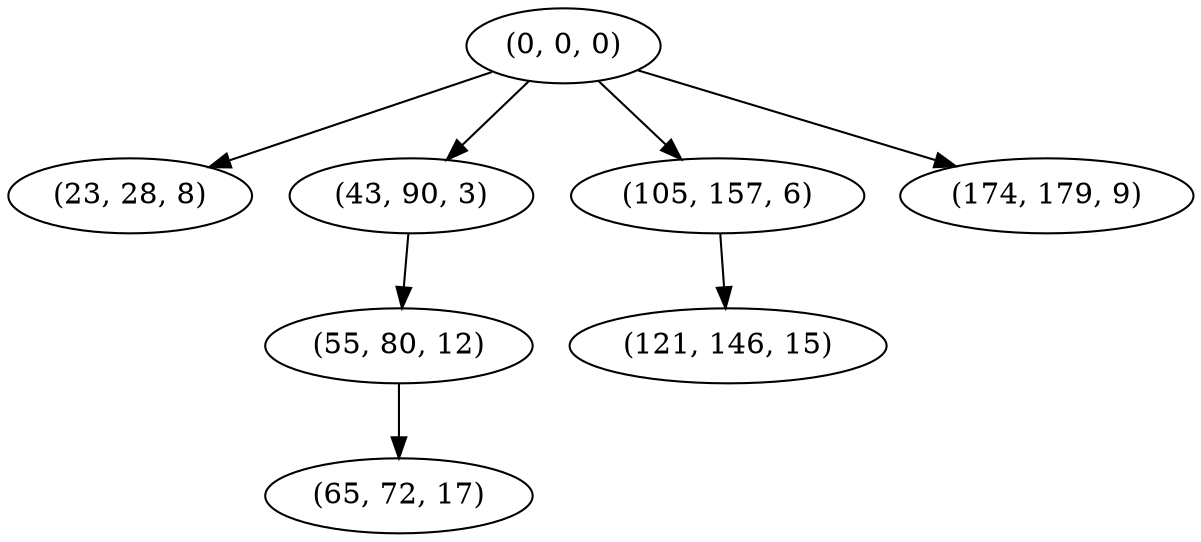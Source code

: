 digraph tree {
    "(0, 0, 0)";
    "(23, 28, 8)";
    "(43, 90, 3)";
    "(55, 80, 12)";
    "(65, 72, 17)";
    "(105, 157, 6)";
    "(121, 146, 15)";
    "(174, 179, 9)";
    "(0, 0, 0)" -> "(23, 28, 8)";
    "(0, 0, 0)" -> "(43, 90, 3)";
    "(0, 0, 0)" -> "(105, 157, 6)";
    "(0, 0, 0)" -> "(174, 179, 9)";
    "(43, 90, 3)" -> "(55, 80, 12)";
    "(55, 80, 12)" -> "(65, 72, 17)";
    "(105, 157, 6)" -> "(121, 146, 15)";
}
